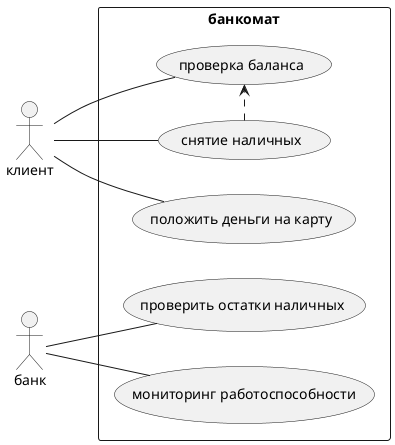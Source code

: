 @startuml
left to right direction
skinparam packageStyle rect
actor клиент
actor банк
rectangle банкомат {
  клиент--(проверка баланса)
  клиент--(снятие наличных)
  клиент--(положить деньги на карту)
  (снятие наличных) .> (проверка баланса)
  банк--(проверить остатки наличных)
  банк--(мониторинг работоспособности)
}
@enduml
